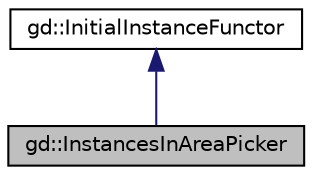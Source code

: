 digraph "gd::InstancesInAreaPicker"
{
  edge [fontname="Helvetica",fontsize="10",labelfontname="Helvetica",labelfontsize="10"];
  node [fontname="Helvetica",fontsize="10",shape=record];
  Node1 [label="gd::InstancesInAreaPicker",height=0.2,width=0.4,color="black", fillcolor="grey75", style="filled", fontcolor="black"];
  Node2 -> Node1 [dir="back",color="midnightblue",fontsize="10",style="solid",fontname="Helvetica"];
  Node2 [label="gd::InitialInstanceFunctor",height=0.2,width=0.4,color="black", fillcolor="white", style="filled",URL="$classgd_1_1_initial_instance_functor.html",tooltip="Tool class to be used with gd::InitialInstancesContainer::IterateOverInstances. "];
}

